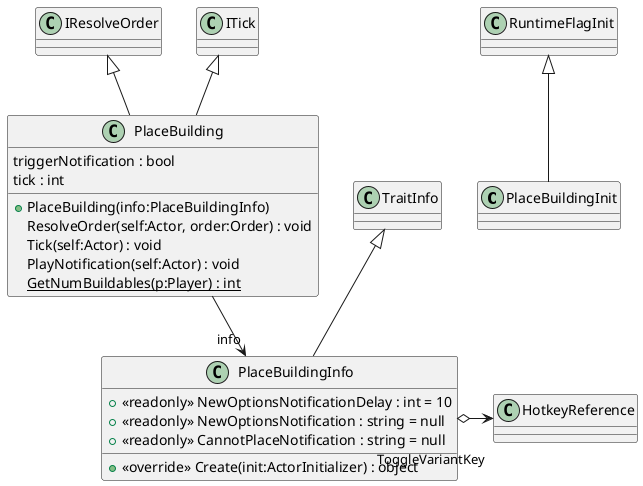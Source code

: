 @startuml
class PlaceBuildingInit {
}
class PlaceBuildingInfo {
    + <<readonly>> NewOptionsNotificationDelay : int = 10
    + <<readonly>> NewOptionsNotification : string = null
    + <<readonly>> CannotPlaceNotification : string = null
    + <<override>> Create(init:ActorInitializer) : object
}
class PlaceBuilding {
    triggerNotification : bool
    tick : int
    + PlaceBuilding(info:PlaceBuildingInfo)
    ResolveOrder(self:Actor, order:Order) : void
    Tick(self:Actor) : void
    PlayNotification(self:Actor) : void
    {static} GetNumBuildables(p:Player) : int
}
RuntimeFlagInit <|-- PlaceBuildingInit
TraitInfo <|-- PlaceBuildingInfo
PlaceBuildingInfo o-> "ToggleVariantKey" HotkeyReference
IResolveOrder <|-- PlaceBuilding
ITick <|-- PlaceBuilding
PlaceBuilding --> "info" PlaceBuildingInfo
@enduml
